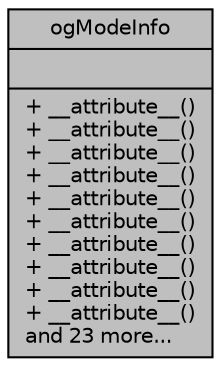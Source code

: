 digraph "ogModeInfo"
{
 // LATEX_PDF_SIZE
  edge [fontname="Helvetica",fontsize="10",labelfontname="Helvetica",labelfontsize="10"];
  node [fontname="Helvetica",fontsize="10",shape=record];
  Node1 [label="{ogModeInfo\n||+ __attribute__()\l+ __attribute__()\l+ __attribute__()\l+ __attribute__()\l+ __attribute__()\l+ __attribute__()\l+ __attribute__()\l+ __attribute__()\l+ __attribute__()\l+ __attribute__()\land 23 more...\l}",height=0.2,width=0.4,color="black", fillcolor="grey75", style="filled", fontcolor="black",tooltip=" "];
}
